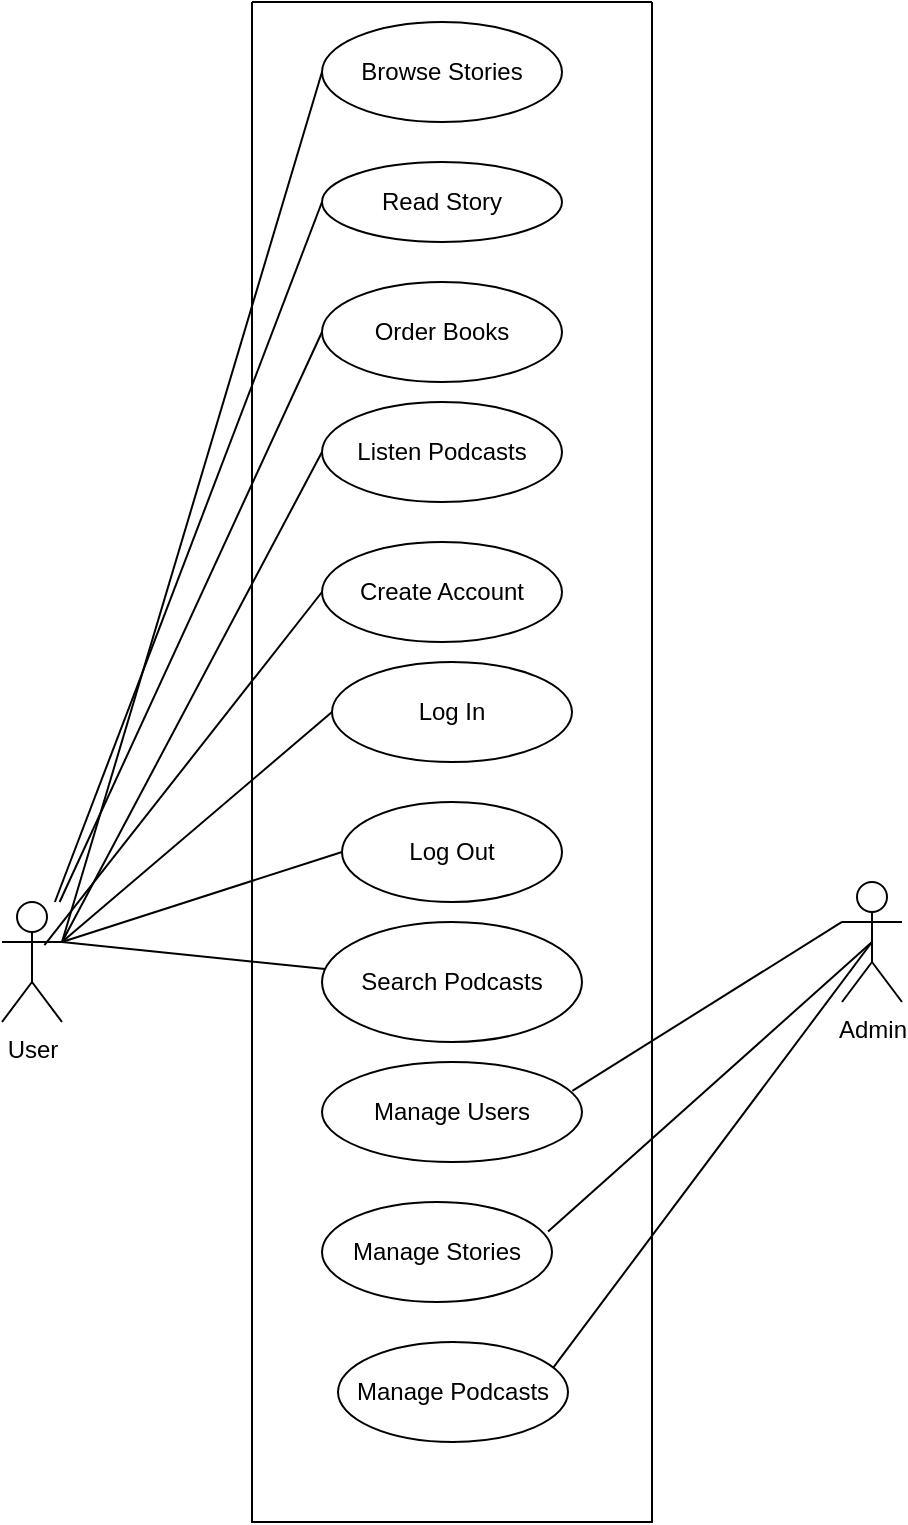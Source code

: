 <mxfile>
    <diagram id="dJBmen0VMzIiIbnCB0jg" name="Page-1">
        <mxGraphModel dx="1422" dy="2124" grid="1" gridSize="10" guides="1" tooltips="1" connect="1" arrows="1" fold="1" page="1" pageScale="1" pageWidth="850" pageHeight="1100" math="0" shadow="0">
            <root>
                <mxCell id="0"/>
                <mxCell id="1" parent="0"/>
                <mxCell id="11" value="User" style="shape=umlActor;verticalLabelPosition=bottom;verticalAlign=top;html=1;" parent="1" vertex="1">
                    <mxGeometry x="200" y="-500" width="30" height="60" as="geometry"/>
                </mxCell>
                <mxCell id="12" value="Admin" style="shape=umlActor;verticalLabelPosition=bottom;verticalAlign=top;html=1;" parent="1" vertex="1">
                    <mxGeometry x="620" y="-510" width="30" height="60" as="geometry"/>
                </mxCell>
                <mxCell id="28" value="" style="endArrow=none;html=1;exitX=1;exitY=0.333;exitDx=0;exitDy=0;exitPerimeter=0;entryX=0;entryY=0.5;entryDx=0;entryDy=0;" parent="1" source="11" target="15" edge="1">
                    <mxGeometry width="50" height="50" relative="1" as="geometry">
                        <mxPoint x="280" y="-650" as="sourcePoint"/>
                        <mxPoint x="340" y="-910" as="targetPoint"/>
                    </mxGeometry>
                </mxCell>
                <mxCell id="29" value="" style="endArrow=none;html=1;entryX=0;entryY=0.5;entryDx=0;entryDy=0;" parent="1" source="11" target="16" edge="1">
                    <mxGeometry width="50" height="50" relative="1" as="geometry">
                        <mxPoint x="280" y="-650" as="sourcePoint"/>
                        <mxPoint x="340" y="-830" as="targetPoint"/>
                    </mxGeometry>
                </mxCell>
                <mxCell id="30" value="" style="endArrow=none;html=1;entryX=0;entryY=0.5;entryDx=0;entryDy=0;" parent="1" source="11" target="17" edge="1">
                    <mxGeometry width="50" height="50" relative="1" as="geometry">
                        <mxPoint x="280" y="-650" as="sourcePoint"/>
                        <mxPoint x="340" y="-760" as="targetPoint"/>
                    </mxGeometry>
                </mxCell>
                <mxCell id="31" value="" style="endArrow=none;html=1;exitX=1;exitY=0.333;exitDx=0;exitDy=0;exitPerimeter=0;entryX=0;entryY=0.5;entryDx=0;entryDy=0;" parent="1" source="11" target="18" edge="1">
                    <mxGeometry width="50" height="50" relative="1" as="geometry">
                        <mxPoint x="280" y="-650" as="sourcePoint"/>
                        <mxPoint x="345" y="-705.0" as="targetPoint"/>
                    </mxGeometry>
                </mxCell>
                <mxCell id="33" value="" style="swimlane;startSize=0;" parent="1" vertex="1">
                    <mxGeometry x="325" y="-950" width="200" height="760" as="geometry"/>
                </mxCell>
                <mxCell id="44" value="Manage Podcasts" style="ellipse;whiteSpace=wrap;html=1;" vertex="1" parent="33">
                    <mxGeometry x="43" y="670" width="115" height="50" as="geometry"/>
                </mxCell>
                <mxCell id="15" value="Browse Stories" style="ellipse;whiteSpace=wrap;html=1;" parent="33" vertex="1">
                    <mxGeometry x="35" y="10" width="120" height="50" as="geometry"/>
                </mxCell>
                <mxCell id="16" value="Read Story" style="ellipse;whiteSpace=wrap;html=1;" parent="33" vertex="1">
                    <mxGeometry x="35" y="80" width="120" height="40" as="geometry"/>
                </mxCell>
                <mxCell id="17" value="Order Books" style="ellipse;whiteSpace=wrap;html=1;" parent="33" vertex="1">
                    <mxGeometry x="35" y="140" width="120" height="50" as="geometry"/>
                </mxCell>
                <mxCell id="18" value="Listen Podcasts" style="ellipse;whiteSpace=wrap;html=1;" parent="33" vertex="1">
                    <mxGeometry x="35" y="200" width="120" height="50" as="geometry"/>
                </mxCell>
                <mxCell id="21" value="Create Account" style="ellipse;whiteSpace=wrap;html=1;" parent="33" vertex="1">
                    <mxGeometry x="35" y="270" width="120" height="50" as="geometry"/>
                </mxCell>
                <mxCell id="22" value="Log In" style="ellipse;whiteSpace=wrap;html=1;" parent="33" vertex="1">
                    <mxGeometry x="40" y="330" width="120" height="50" as="geometry"/>
                </mxCell>
                <mxCell id="23" value="Log Out" style="ellipse;whiteSpace=wrap;html=1;" parent="33" vertex="1">
                    <mxGeometry x="45" y="400" width="110" height="50" as="geometry"/>
                </mxCell>
                <mxCell id="24" value="Search Podcasts" style="ellipse;whiteSpace=wrap;html=1;" parent="33" vertex="1">
                    <mxGeometry x="35" y="460" width="130" height="60" as="geometry"/>
                </mxCell>
                <mxCell id="25" value="Manage Users" style="ellipse;whiteSpace=wrap;html=1;" parent="33" vertex="1">
                    <mxGeometry x="35" y="530" width="130" height="50" as="geometry"/>
                </mxCell>
                <mxCell id="26" value="Manage Stories" style="ellipse;whiteSpace=wrap;html=1;" parent="33" vertex="1">
                    <mxGeometry x="35" y="600" width="115" height="50" as="geometry"/>
                </mxCell>
                <mxCell id="34" value="" style="endArrow=none;html=1;exitX=0.707;exitY=0.36;exitDx=0;exitDy=0;exitPerimeter=0;entryX=0;entryY=0.5;entryDx=0;entryDy=0;" parent="1" source="11" target="21" edge="1">
                    <mxGeometry width="50" height="50" relative="1" as="geometry">
                        <mxPoint x="280" y="-660" as="sourcePoint"/>
                        <mxPoint x="330" y="-710" as="targetPoint"/>
                    </mxGeometry>
                </mxCell>
                <mxCell id="35" value="" style="endArrow=none;html=1;entryX=0;entryY=0.5;entryDx=0;entryDy=0;" parent="1" target="22" edge="1">
                    <mxGeometry width="50" height="50" relative="1" as="geometry">
                        <mxPoint x="230" y="-480" as="sourcePoint"/>
                        <mxPoint x="330" y="-560" as="targetPoint"/>
                    </mxGeometry>
                </mxCell>
                <mxCell id="36" value="" style="endArrow=none;html=1;entryX=0;entryY=0.5;entryDx=0;entryDy=0;" parent="1" target="23" edge="1">
                    <mxGeometry width="50" height="50" relative="1" as="geometry">
                        <mxPoint x="230" y="-480" as="sourcePoint"/>
                        <mxPoint x="330" y="-560" as="targetPoint"/>
                        <Array as="points"/>
                    </mxGeometry>
                </mxCell>
                <mxCell id="37" value="" style="endArrow=none;html=1;" parent="1" target="24" edge="1">
                    <mxGeometry width="50" height="50" relative="1" as="geometry">
                        <mxPoint x="230" y="-480" as="sourcePoint"/>
                        <mxPoint x="330" y="-560" as="targetPoint"/>
                    </mxGeometry>
                </mxCell>
                <mxCell id="40" value="" style="endArrow=none;html=1;entryX=0;entryY=0.333;entryDx=0;entryDy=0;entryPerimeter=0;exitX=0.963;exitY=0.288;exitDx=0;exitDy=0;exitPerimeter=0;" parent="1" source="25" target="12" edge="1">
                    <mxGeometry width="50" height="50" relative="1" as="geometry">
                        <mxPoint x="280" y="-380" as="sourcePoint"/>
                        <mxPoint x="330" y="-430" as="targetPoint"/>
                    </mxGeometry>
                </mxCell>
                <mxCell id="43" value="" style="endArrow=none;html=1;entryX=0.5;entryY=0.5;entryDx=0;entryDy=0;entryPerimeter=0;exitX=0.983;exitY=0.296;exitDx=0;exitDy=0;exitPerimeter=0;" parent="1" source="26" target="12" edge="1">
                    <mxGeometry width="50" height="50" relative="1" as="geometry">
                        <mxPoint x="550" y="-385" as="sourcePoint"/>
                        <mxPoint x="600" y="-435" as="targetPoint"/>
                    </mxGeometry>
                </mxCell>
                <mxCell id="45" value="" style="endArrow=none;html=1;exitX=0.936;exitY=0.256;exitDx=0;exitDy=0;exitPerimeter=0;entryX=0.5;entryY=0.5;entryDx=0;entryDy=0;entryPerimeter=0;" edge="1" parent="1" source="44" target="12">
                    <mxGeometry width="50" height="50" relative="1" as="geometry">
                        <mxPoint x="483" y="-325" as="sourcePoint"/>
                        <mxPoint x="630" y="-480" as="targetPoint"/>
                    </mxGeometry>
                </mxCell>
            </root>
        </mxGraphModel>
    </diagram>
</mxfile>